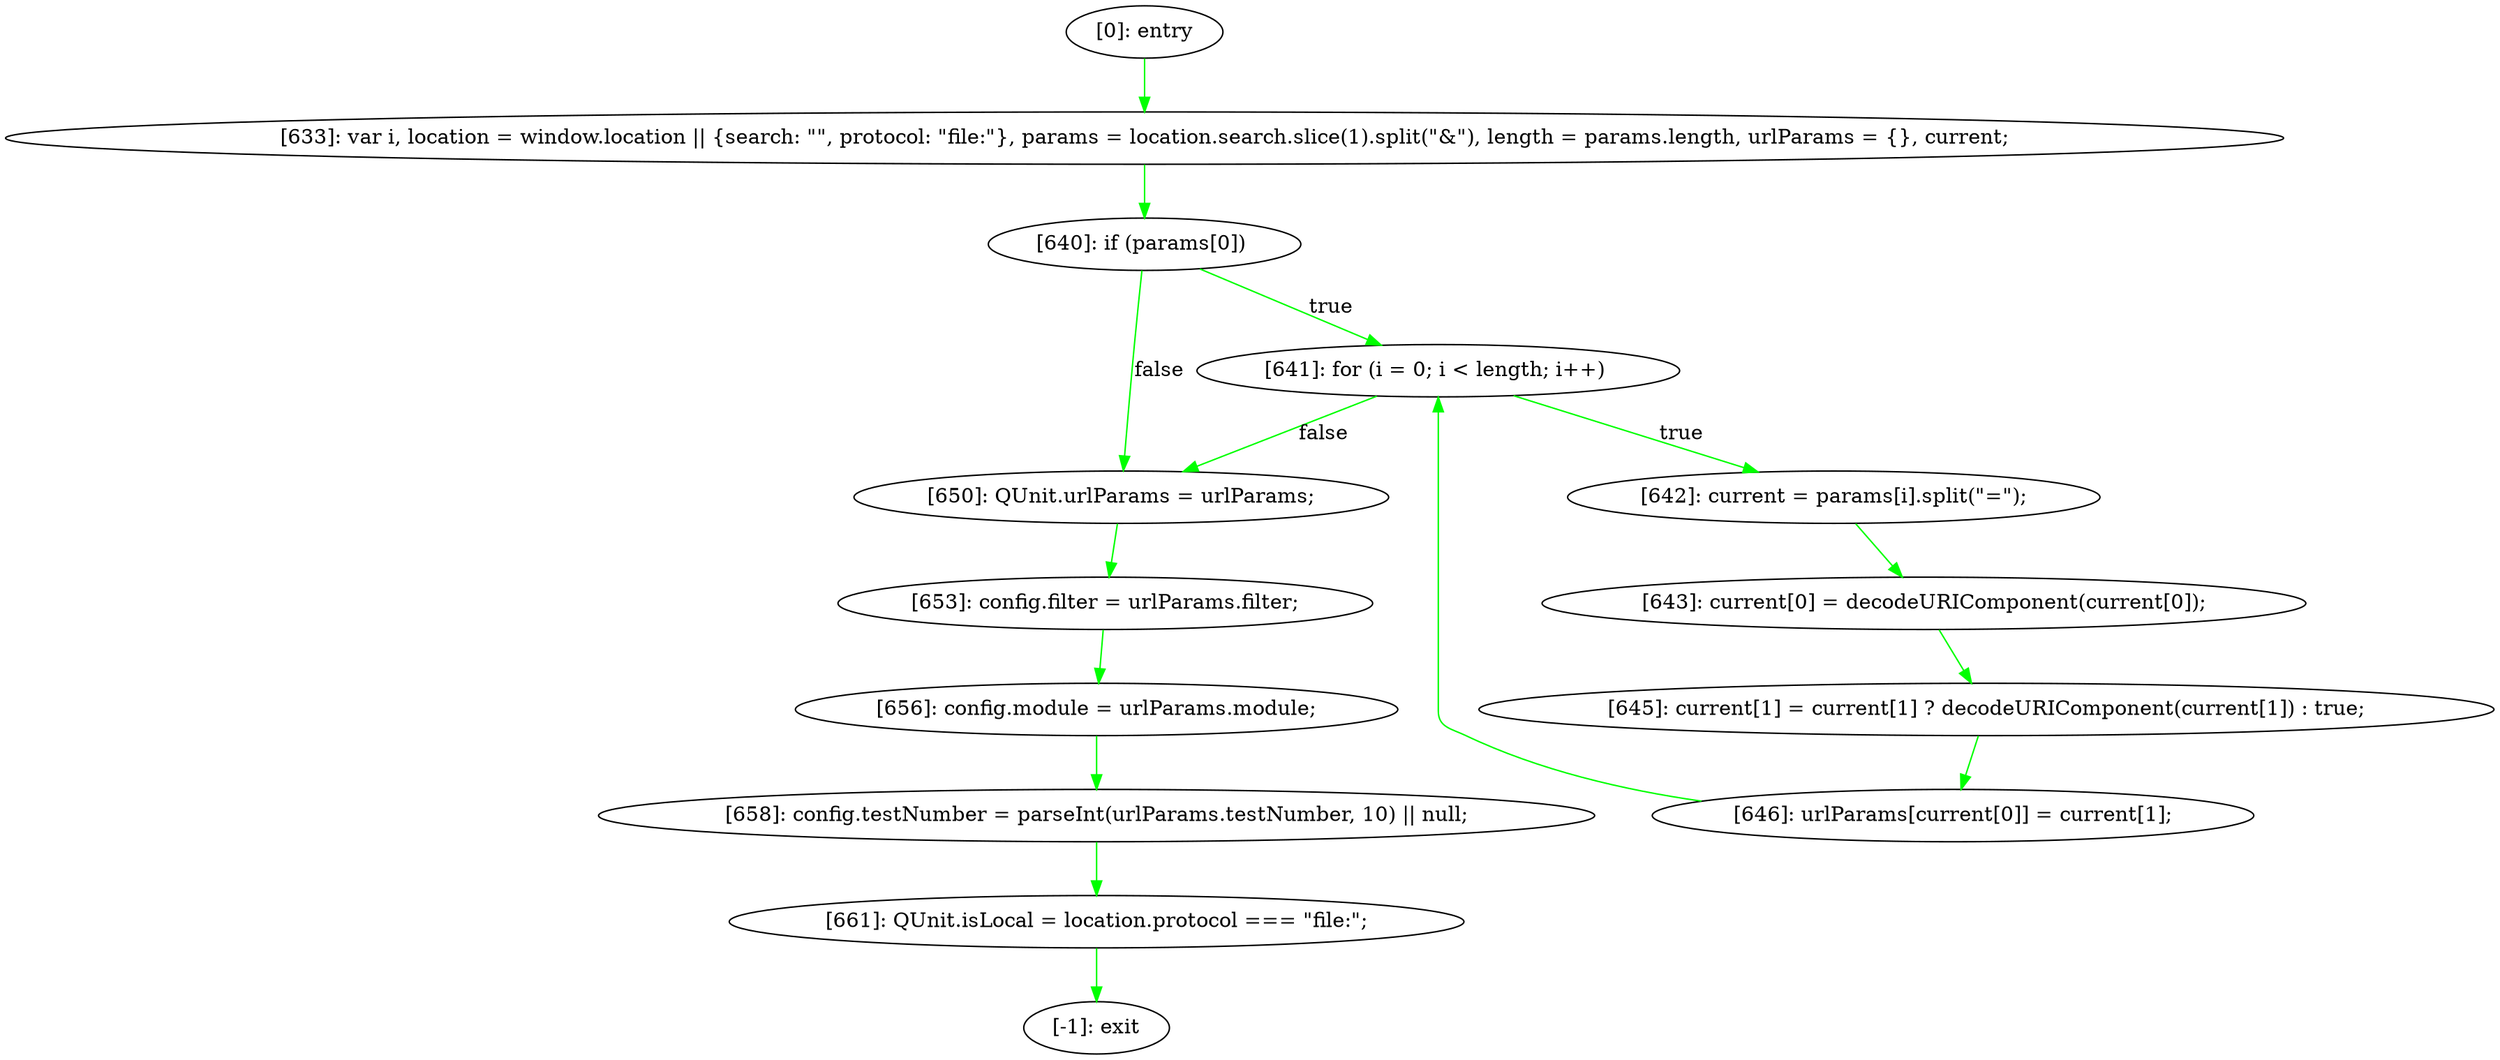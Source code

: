 digraph {
"0" [label="[640]: if (params[0]) "] 
"1" [label="[656]: config.module = urlParams.module;\n"] 
"2" [label="[643]: current[0] = decodeURIComponent(current[0]);\n"] 
"3" [label="[646]: urlParams[current[0]] = current[1];\n"] 
"4" [label="[645]: current[1] = current[1] ? decodeURIComponent(current[1]) : true;\n"] 
"5" [label="[653]: config.filter = urlParams.filter;\n"] 
"6" [label="[642]: current = params[i].split(\"=\");\n"] 
"7" [label="[633]: var i, location = window.location || {search: \"\", protocol: \"file:\"}, params = location.search.slice(1).split(\"&\"), length = params.length, urlParams = {}, current;\n"] 
"8" [label="[-1]: exit"] 
"9" [label="[661]: QUnit.isLocal = location.protocol === \"file:\";\n"] 
"10" [label="[0]: entry"] 
"11" [label="[650]: QUnit.urlParams = urlParams;\n"] 
"12" [label="[641]: for (i = 0; i < length; i++) "] 
"13" [label="[658]: config.testNumber = parseInt(urlParams.testNumber, 10) || null;\n"] 
"0" -> "12" [label="true" color="green"] 
"0" -> "11" [label="false" color="green"] 
"1" -> "13" [label="" color="green"] 
"2" -> "4" [label="" color="green"] 
"3" -> "12" [label="" color="green"] 
"4" -> "3" [label="" color="green"] 
"5" -> "1" [label="" color="green"] 
"6" -> "2" [label="" color="green"] 
"7" -> "0" [label="" color="green"] 
"9" -> "8" [label="" color="green"] 
"10" -> "7" [label="" color="green"] 
"11" -> "5" [label="" color="green"] 
"12" -> "11" [label="false" color="green"] 
"12" -> "6" [label="true" color="green"] 
"13" -> "9" [label="" color="green"] 
}
